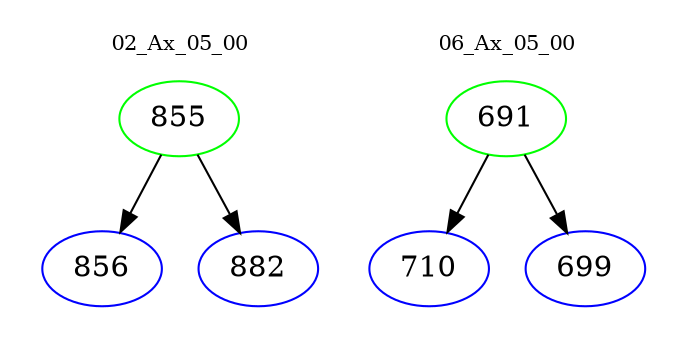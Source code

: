 digraph{
subgraph cluster_0 {
color = white
label = "02_Ax_05_00";
fontsize=10;
T0_855 [label="855", color="green"]
T0_855 -> T0_856 [color="black"]
T0_856 [label="856", color="blue"]
T0_855 -> T0_882 [color="black"]
T0_882 [label="882", color="blue"]
}
subgraph cluster_1 {
color = white
label = "06_Ax_05_00";
fontsize=10;
T1_691 [label="691", color="green"]
T1_691 -> T1_710 [color="black"]
T1_710 [label="710", color="blue"]
T1_691 -> T1_699 [color="black"]
T1_699 [label="699", color="blue"]
}
}
